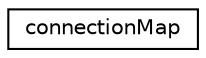 digraph "Graphical Class Hierarchy"
{
  edge [fontname="Helvetica",fontsize="10",labelfontname="Helvetica",labelfontsize="10"];
  node [fontname="Helvetica",fontsize="10",shape=record];
  rankdir="LR";
  Node1 [label="connectionMap",height=0.2,width=0.4,color="black", fillcolor="white", style="filled",URL="$structconnectionMap.html"];
}
